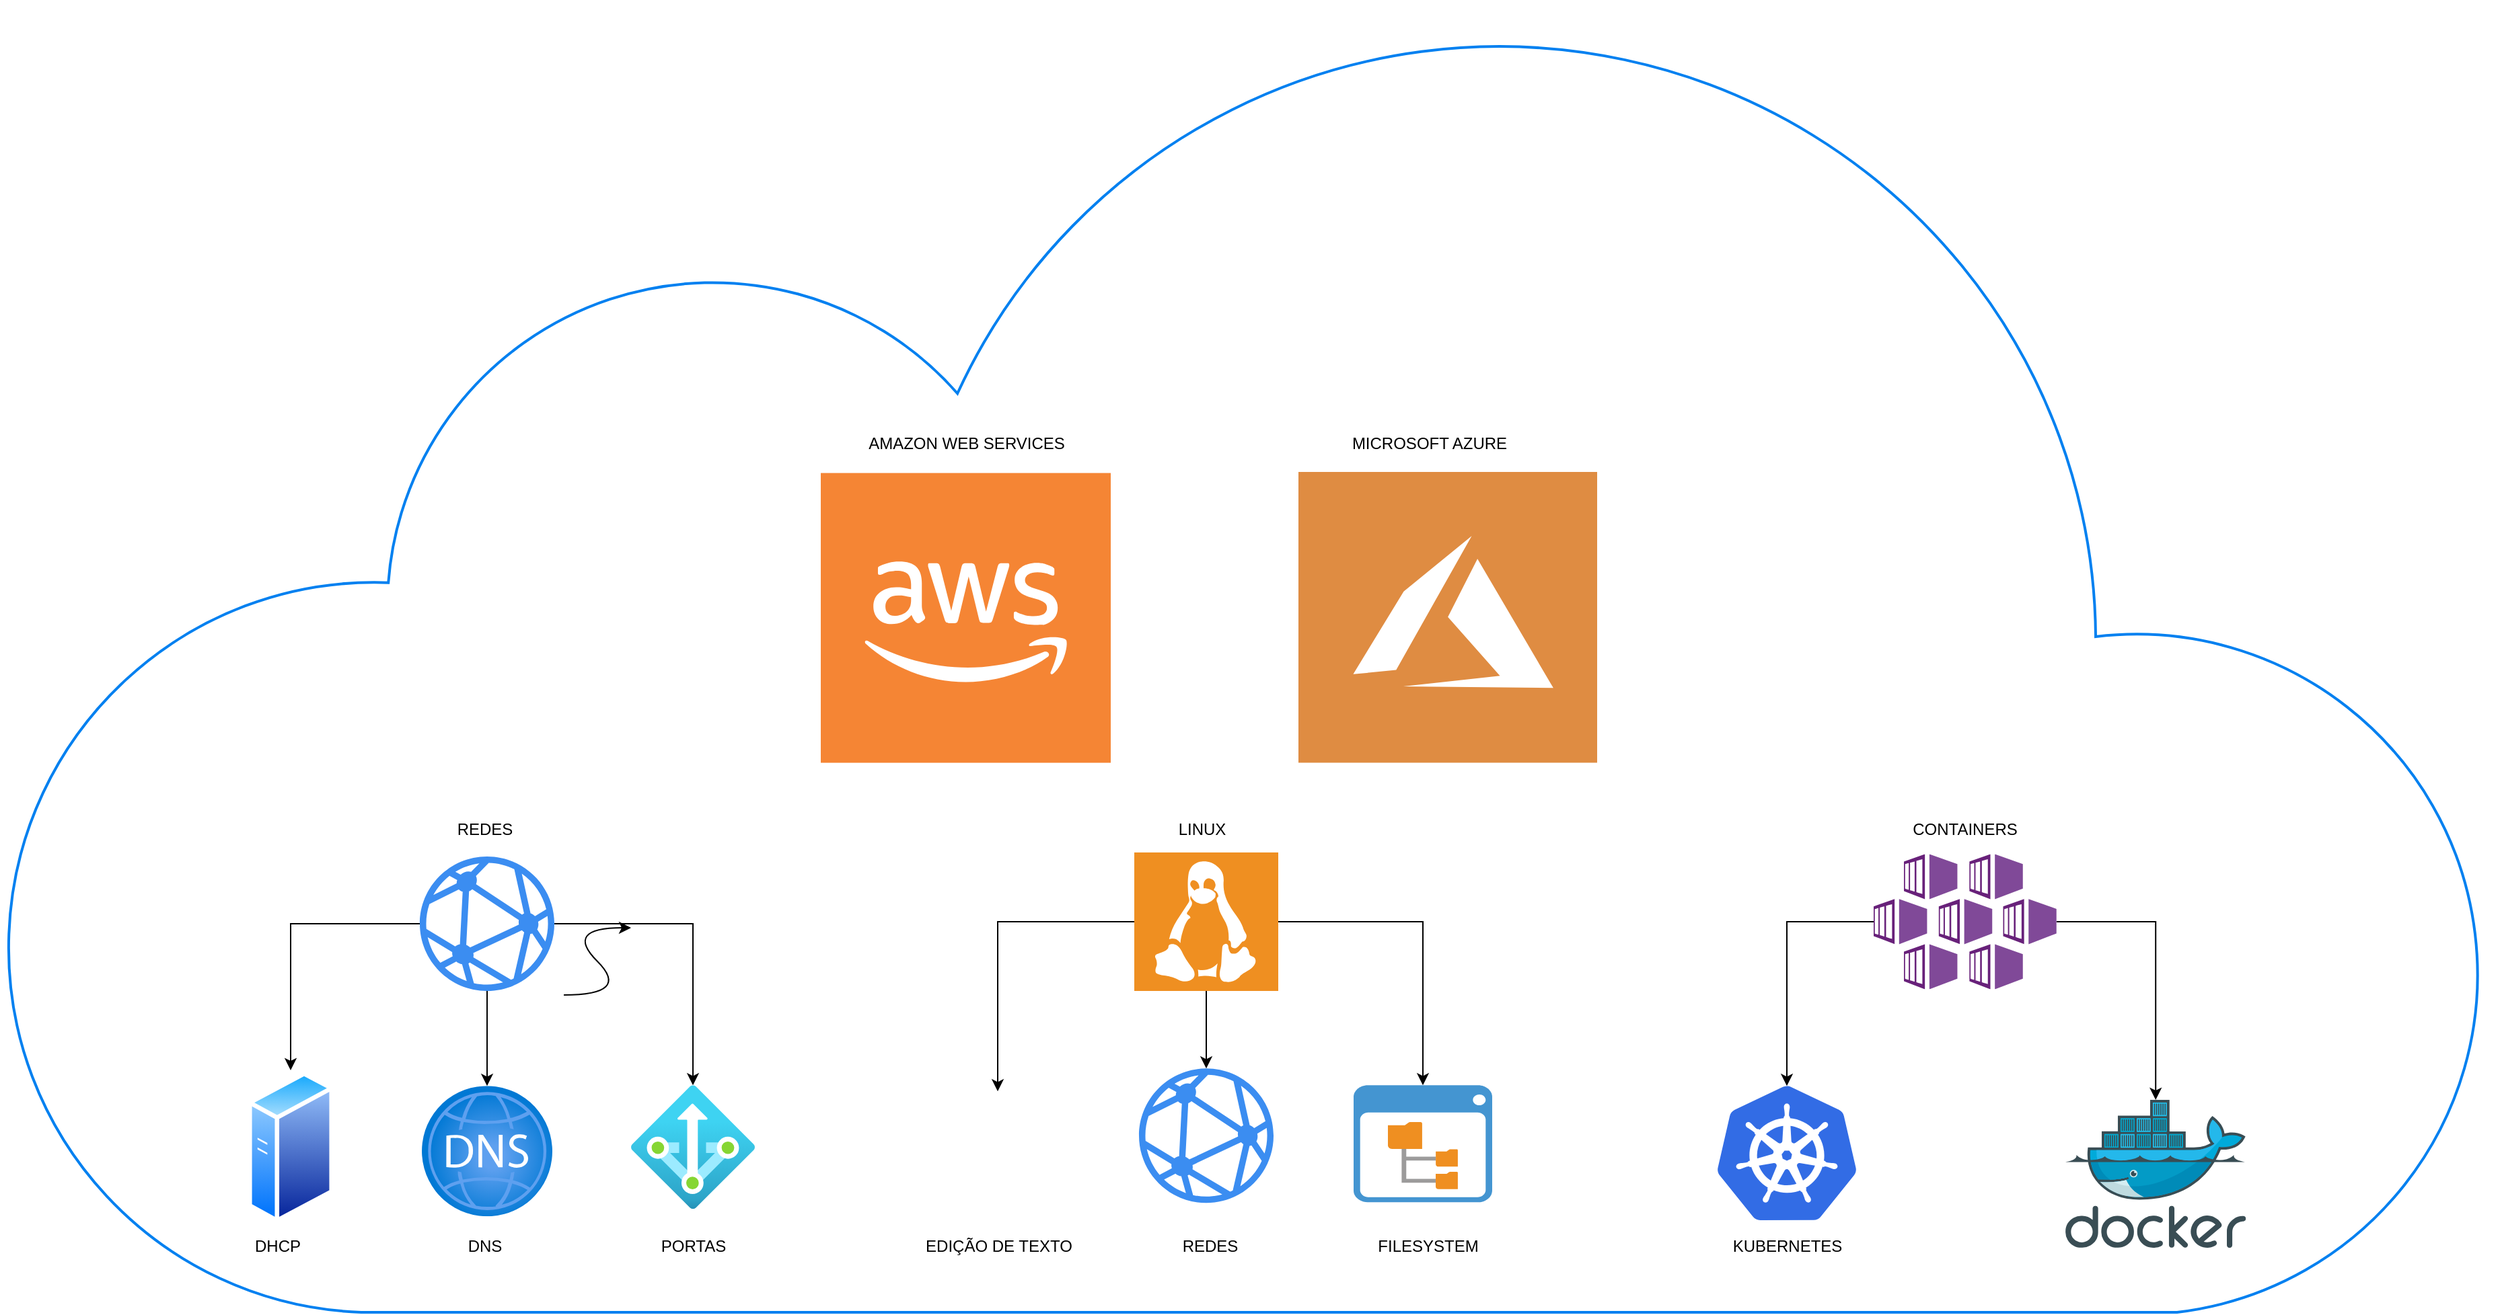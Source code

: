 <mxfile version="15.5.9" type="google"><diagram id="w93dPYyD5G7XTlqMOst9" name="Page-1"><mxGraphModel dx="2068" dy="1250" grid="0" gridSize="10" guides="1" tooltips="1" connect="1" arrows="1" fold="1" page="0" pageScale="1" pageWidth="827" pageHeight="1169" math="0" shadow="0"><root><mxCell id="0"/><mxCell id="1" parent="0"/><mxCell id="-7QgqMXwLVOdYb8vFE6K-40" value="" style="html=1;verticalLabelPosition=bottom;align=center;labelBackgroundColor=#ffffff;verticalAlign=top;strokeWidth=2;strokeColor=#0080F0;shadow=0;dashed=0;shape=mxgraph.ios7.icons.cloud;" parent="1" vertex="1"><mxGeometry x="-839" y="-525" width="1855" height="975" as="geometry"/></mxCell><mxCell id="-7QgqMXwLVOdYb8vFE6K-6" value="" style="aspect=fixed;perimeter=ellipsePerimeter;html=1;align=center;shadow=0;dashed=0;spacingTop=3;image;image=img/lib/active_directory/generic_server.svg;" parent="1" vertex="1"><mxGeometry x="-656" y="270" width="64" height="114.29" as="geometry"/></mxCell><mxCell id="-7QgqMXwLVOdYb8vFE6K-21" style="edgeStyle=orthogonalEdgeStyle;rounded=0;orthogonalLoop=1;jettySize=auto;html=1;" parent="1" source="-7QgqMXwLVOdYb8vFE6K-7" target="-7QgqMXwLVOdYb8vFE6K-8" edge="1"><mxGeometry relative="1" as="geometry"/></mxCell><mxCell id="-7QgqMXwLVOdYb8vFE6K-22" style="edgeStyle=orthogonalEdgeStyle;rounded=0;orthogonalLoop=1;jettySize=auto;html=1;" parent="1" source="-7QgqMXwLVOdYb8vFE6K-7" target="-7QgqMXwLVOdYb8vFE6K-6" edge="1"><mxGeometry relative="1" as="geometry"/></mxCell><mxCell id="-7QgqMXwLVOdYb8vFE6K-23" style="edgeStyle=orthogonalEdgeStyle;rounded=0;orthogonalLoop=1;jettySize=auto;html=1;" parent="1" source="-7QgqMXwLVOdYb8vFE6K-7" target="-7QgqMXwLVOdYb8vFE6K-9" edge="1"><mxGeometry relative="1" as="geometry"/></mxCell><mxCell id="-7QgqMXwLVOdYb8vFE6K-7" value="" style="sketch=0;html=1;aspect=fixed;strokeColor=none;shadow=0;align=center;verticalAlign=top;fillColor=#3B8DF1;shape=mxgraph.gcp2.network" parent="1" vertex="1"><mxGeometry x="-528" y="111" width="100" height="100" as="geometry"/></mxCell><mxCell id="-7QgqMXwLVOdYb8vFE6K-8" value="" style="aspect=fixed;html=1;points=[];align=center;image;fontSize=12;image=img/lib/azure2/networking/DNS_Zones.svg;" parent="1" vertex="1"><mxGeometry x="-526.5" y="281.65" width="97" height="97" as="geometry"/></mxCell><mxCell id="-7QgqMXwLVOdYb8vFE6K-9" value="" style="aspect=fixed;html=1;points=[];align=center;image;fontSize=12;image=img/lib/azure2/networking/NAT.svg;" parent="1" vertex="1"><mxGeometry x="-371" y="281.15" width="92" height="92" as="geometry"/></mxCell><mxCell id="-7QgqMXwLVOdYb8vFE6K-28" style="edgeStyle=orthogonalEdgeStyle;rounded=0;orthogonalLoop=1;jettySize=auto;html=1;entryX=0.5;entryY=0;entryDx=0;entryDy=0;" parent="1" source="-7QgqMXwLVOdYb8vFE6K-10" target="-7QgqMXwLVOdYb8vFE6K-11" edge="1"><mxGeometry relative="1" as="geometry"/></mxCell><mxCell id="-7QgqMXwLVOdYb8vFE6K-29" style="edgeStyle=orthogonalEdgeStyle;rounded=0;orthogonalLoop=1;jettySize=auto;html=1;" parent="1" source="-7QgqMXwLVOdYb8vFE6K-10" target="-7QgqMXwLVOdYb8vFE6K-12" edge="1"><mxGeometry relative="1" as="geometry"/></mxCell><mxCell id="-7QgqMXwLVOdYb8vFE6K-30" style="edgeStyle=orthogonalEdgeStyle;rounded=0;orthogonalLoop=1;jettySize=auto;html=1;" parent="1" source="-7QgqMXwLVOdYb8vFE6K-10" target="-7QgqMXwLVOdYb8vFE6K-13" edge="1"><mxGeometry relative="1" as="geometry"/></mxCell><mxCell id="-7QgqMXwLVOdYb8vFE6K-10" value="" style="shadow=0;dashed=0;html=1;strokeColor=none;fillColor=#EF8F21;labelPosition=center;verticalLabelPosition=bottom;verticalAlign=top;align=center;outlineConnect=0;shape=mxgraph.veeam.linux;" parent="1" vertex="1"><mxGeometry x="3" y="108" width="107" height="103" as="geometry"/></mxCell><mxCell id="-7QgqMXwLVOdYb8vFE6K-11" value="" style="shape=image;html=1;verticalAlign=top;verticalLabelPosition=bottom;labelBackgroundColor=#ffffff;imageAspect=0;aspect=fixed;image=https://cdn4.iconfinder.com/data/icons/logos-brands-5/24/vim-128.png" parent="1" vertex="1"><mxGeometry x="-140" y="285.65" width="83" height="83" as="geometry"/></mxCell><mxCell id="-7QgqMXwLVOdYb8vFE6K-12" value="" style="sketch=0;html=1;aspect=fixed;strokeColor=none;shadow=0;align=center;verticalAlign=top;fillColor=#3B8DF1;shape=mxgraph.gcp2.network" parent="1" vertex="1"><mxGeometry x="6.5" y="268.65" width="100" height="100" as="geometry"/></mxCell><mxCell id="-7QgqMXwLVOdYb8vFE6K-13" value="" style="shadow=0;dashed=0;html=1;strokeColor=none;fillColor=#4495D1;labelPosition=center;verticalLabelPosition=bottom;verticalAlign=top;align=center;outlineConnect=0;shape=mxgraph.veeam.2d.file_system_browser;" parent="1" vertex="1"><mxGeometry x="166" y="281.15" width="103" height="87" as="geometry"/></mxCell><mxCell id="-7QgqMXwLVOdYb8vFE6K-34" style="edgeStyle=orthogonalEdgeStyle;rounded=0;orthogonalLoop=1;jettySize=auto;html=1;" parent="1" source="-7QgqMXwLVOdYb8vFE6K-14" target="-7QgqMXwLVOdYb8vFE6K-16" edge="1"><mxGeometry relative="1" as="geometry"/></mxCell><mxCell id="-7QgqMXwLVOdYb8vFE6K-35" style="edgeStyle=orthogonalEdgeStyle;rounded=0;orthogonalLoop=1;jettySize=auto;html=1;" parent="1" source="-7QgqMXwLVOdYb8vFE6K-14" target="-7QgqMXwLVOdYb8vFE6K-15" edge="1"><mxGeometry relative="1" as="geometry"/></mxCell><mxCell id="-7QgqMXwLVOdYb8vFE6K-14" value="" style="sketch=0;aspect=fixed;html=1;points=[];align=center;image;fontSize=12;image=img/lib/mscae/Kubernetes_Services.svg;" parent="1" vertex="1"><mxGeometry x="552.5" y="109.21" width="135.92" height="100.58" as="geometry"/></mxCell><mxCell id="-7QgqMXwLVOdYb8vFE6K-15" value="" style="sketch=0;aspect=fixed;html=1;points=[];align=center;image;fontSize=12;image=img/lib/mscae/Docker.svg;" parent="1" vertex="1"><mxGeometry x="695" y="292" width="134.15" height="110" as="geometry"/></mxCell><mxCell id="-7QgqMXwLVOdYb8vFE6K-16" value="" style="sketch=0;aspect=fixed;html=1;points=[];align=center;image;fontSize=12;image=img/lib/mscae/Kubernetes.svg;" parent="1" vertex="1"><mxGeometry x="436" y="281.65" width="104.02" height="99.85" as="geometry"/></mxCell><mxCell id="-7QgqMXwLVOdYb8vFE6K-17" value="REDES" style="text;html=1;align=center;verticalAlign=middle;resizable=0;points=[];autosize=1;strokeColor=none;fillColor=none;" parent="1" vertex="1"><mxGeometry x="-506" y="82" width="51" height="18" as="geometry"/></mxCell><mxCell id="-7QgqMXwLVOdYb8vFE6K-18" value="DHCP" style="text;html=1;align=center;verticalAlign=middle;resizable=0;points=[];autosize=1;strokeColor=none;fillColor=none;" parent="1" vertex="1"><mxGeometry x="-656" y="392" width="44" height="18" as="geometry"/></mxCell><mxCell id="-7QgqMXwLVOdYb8vFE6K-19" value="DNS" style="text;html=1;align=center;verticalAlign=middle;resizable=0;points=[];autosize=1;strokeColor=none;fillColor=none;" parent="1" vertex="1"><mxGeometry x="-498" y="392" width="35" height="18" as="geometry"/></mxCell><mxCell id="-7QgqMXwLVOdYb8vFE6K-20" value="PORTAS" style="text;html=1;align=center;verticalAlign=middle;resizable=0;points=[];autosize=1;strokeColor=none;fillColor=none;" parent="1" vertex="1"><mxGeometry x="-354" y="392" width="58" height="18" as="geometry"/></mxCell><mxCell id="-7QgqMXwLVOdYb8vFE6K-24" value="LINUX" style="text;html=1;align=center;verticalAlign=middle;resizable=0;points=[];autosize=1;strokeColor=none;fillColor=none;" parent="1" vertex="1"><mxGeometry x="30" y="82" width="45" height="18" as="geometry"/></mxCell><mxCell id="-7QgqMXwLVOdYb8vFE6K-25" value="EDIÇÃO DE TEXTO" style="text;html=1;align=center;verticalAlign=middle;resizable=0;points=[];autosize=1;strokeColor=none;fillColor=none;" parent="1" vertex="1"><mxGeometry x="-158" y="392" width="119" height="18" as="geometry"/></mxCell><mxCell id="-7QgqMXwLVOdYb8vFE6K-26" value="REDES" style="text;html=1;align=center;verticalAlign=middle;resizable=0;points=[];autosize=1;strokeColor=none;fillColor=none;" parent="1" vertex="1"><mxGeometry x="33" y="392" width="51" height="18" as="geometry"/></mxCell><mxCell id="-7QgqMXwLVOdYb8vFE6K-27" value="FILESYSTEM" style="text;html=1;align=center;verticalAlign=middle;resizable=0;points=[];autosize=1;strokeColor=none;fillColor=none;" parent="1" vertex="1"><mxGeometry x="178" y="392" width="85" height="18" as="geometry"/></mxCell><mxCell id="-7QgqMXwLVOdYb8vFE6K-31" value="CONTAINERS" style="text;html=1;align=center;verticalAlign=middle;resizable=0;points=[];autosize=1;strokeColor=none;fillColor=none;" parent="1" vertex="1"><mxGeometry x="576.46" y="82" width="88" height="18" as="geometry"/></mxCell><mxCell id="-7QgqMXwLVOdYb8vFE6K-32" value="KUBERNETES" style="text;html=1;align=center;verticalAlign=middle;resizable=0;points=[];autosize=1;strokeColor=none;fillColor=none;" parent="1" vertex="1"><mxGeometry x="442.51" y="392" width="91" height="18" as="geometry"/></mxCell><mxCell id="-7QgqMXwLVOdYb8vFE6K-36" value="" style="sketch=0;pointerEvents=1;shadow=0;dashed=0;html=1;strokeColor=none;fillColor=#DF8C42;labelPosition=center;verticalLabelPosition=bottom;verticalAlign=top;align=center;outlineConnect=0;shape=mxgraph.veeam2.azure;" parent="1" vertex="1"><mxGeometry x="125" y="-175" width="222" height="216.29" as="geometry"/></mxCell><mxCell id="-7QgqMXwLVOdYb8vFE6K-42" value="" style="outlineConnect=0;dashed=0;verticalLabelPosition=bottom;verticalAlign=top;align=center;html=1;shape=mxgraph.aws3.cloud_2;fillColor=#F58534;gradientColor=none;" parent="1" vertex="1"><mxGeometry x="-230" y="-174.21" width="215.5" height="215.5" as="geometry"/></mxCell><mxCell id="-7QgqMXwLVOdYb8vFE6K-43" value="AMAZON WEB SERVICES" style="text;html=1;align=center;verticalAlign=middle;resizable=0;points=[];autosize=1;strokeColor=none;fillColor=none;" parent="1" vertex="1"><mxGeometry x="-200.25" y="-205" width="156" height="18" as="geometry"/></mxCell><mxCell id="-7QgqMXwLVOdYb8vFE6K-44" value="MICROSOFT AZURE" style="text;html=1;align=center;verticalAlign=middle;resizable=0;points=[];autosize=1;strokeColor=none;fillColor=none;" parent="1" vertex="1"><mxGeometry x="159.5" y="-205" width="125" height="18" as="geometry"/></mxCell><mxCell id="_z7NsY0kLIOAFMgPIMgZ-1" value="" style="curved=1;endArrow=classic;html=1;rounded=0;" edge="1" parent="1"><mxGeometry width="50" height="50" relative="1" as="geometry"><mxPoint x="-421" y="214" as="sourcePoint"/><mxPoint x="-371" y="164" as="targetPoint"/><Array as="points"><mxPoint x="-371" y="214"/><mxPoint x="-421" y="164"/></Array></mxGeometry></mxCell></root></mxGraphModel></diagram></mxfile>